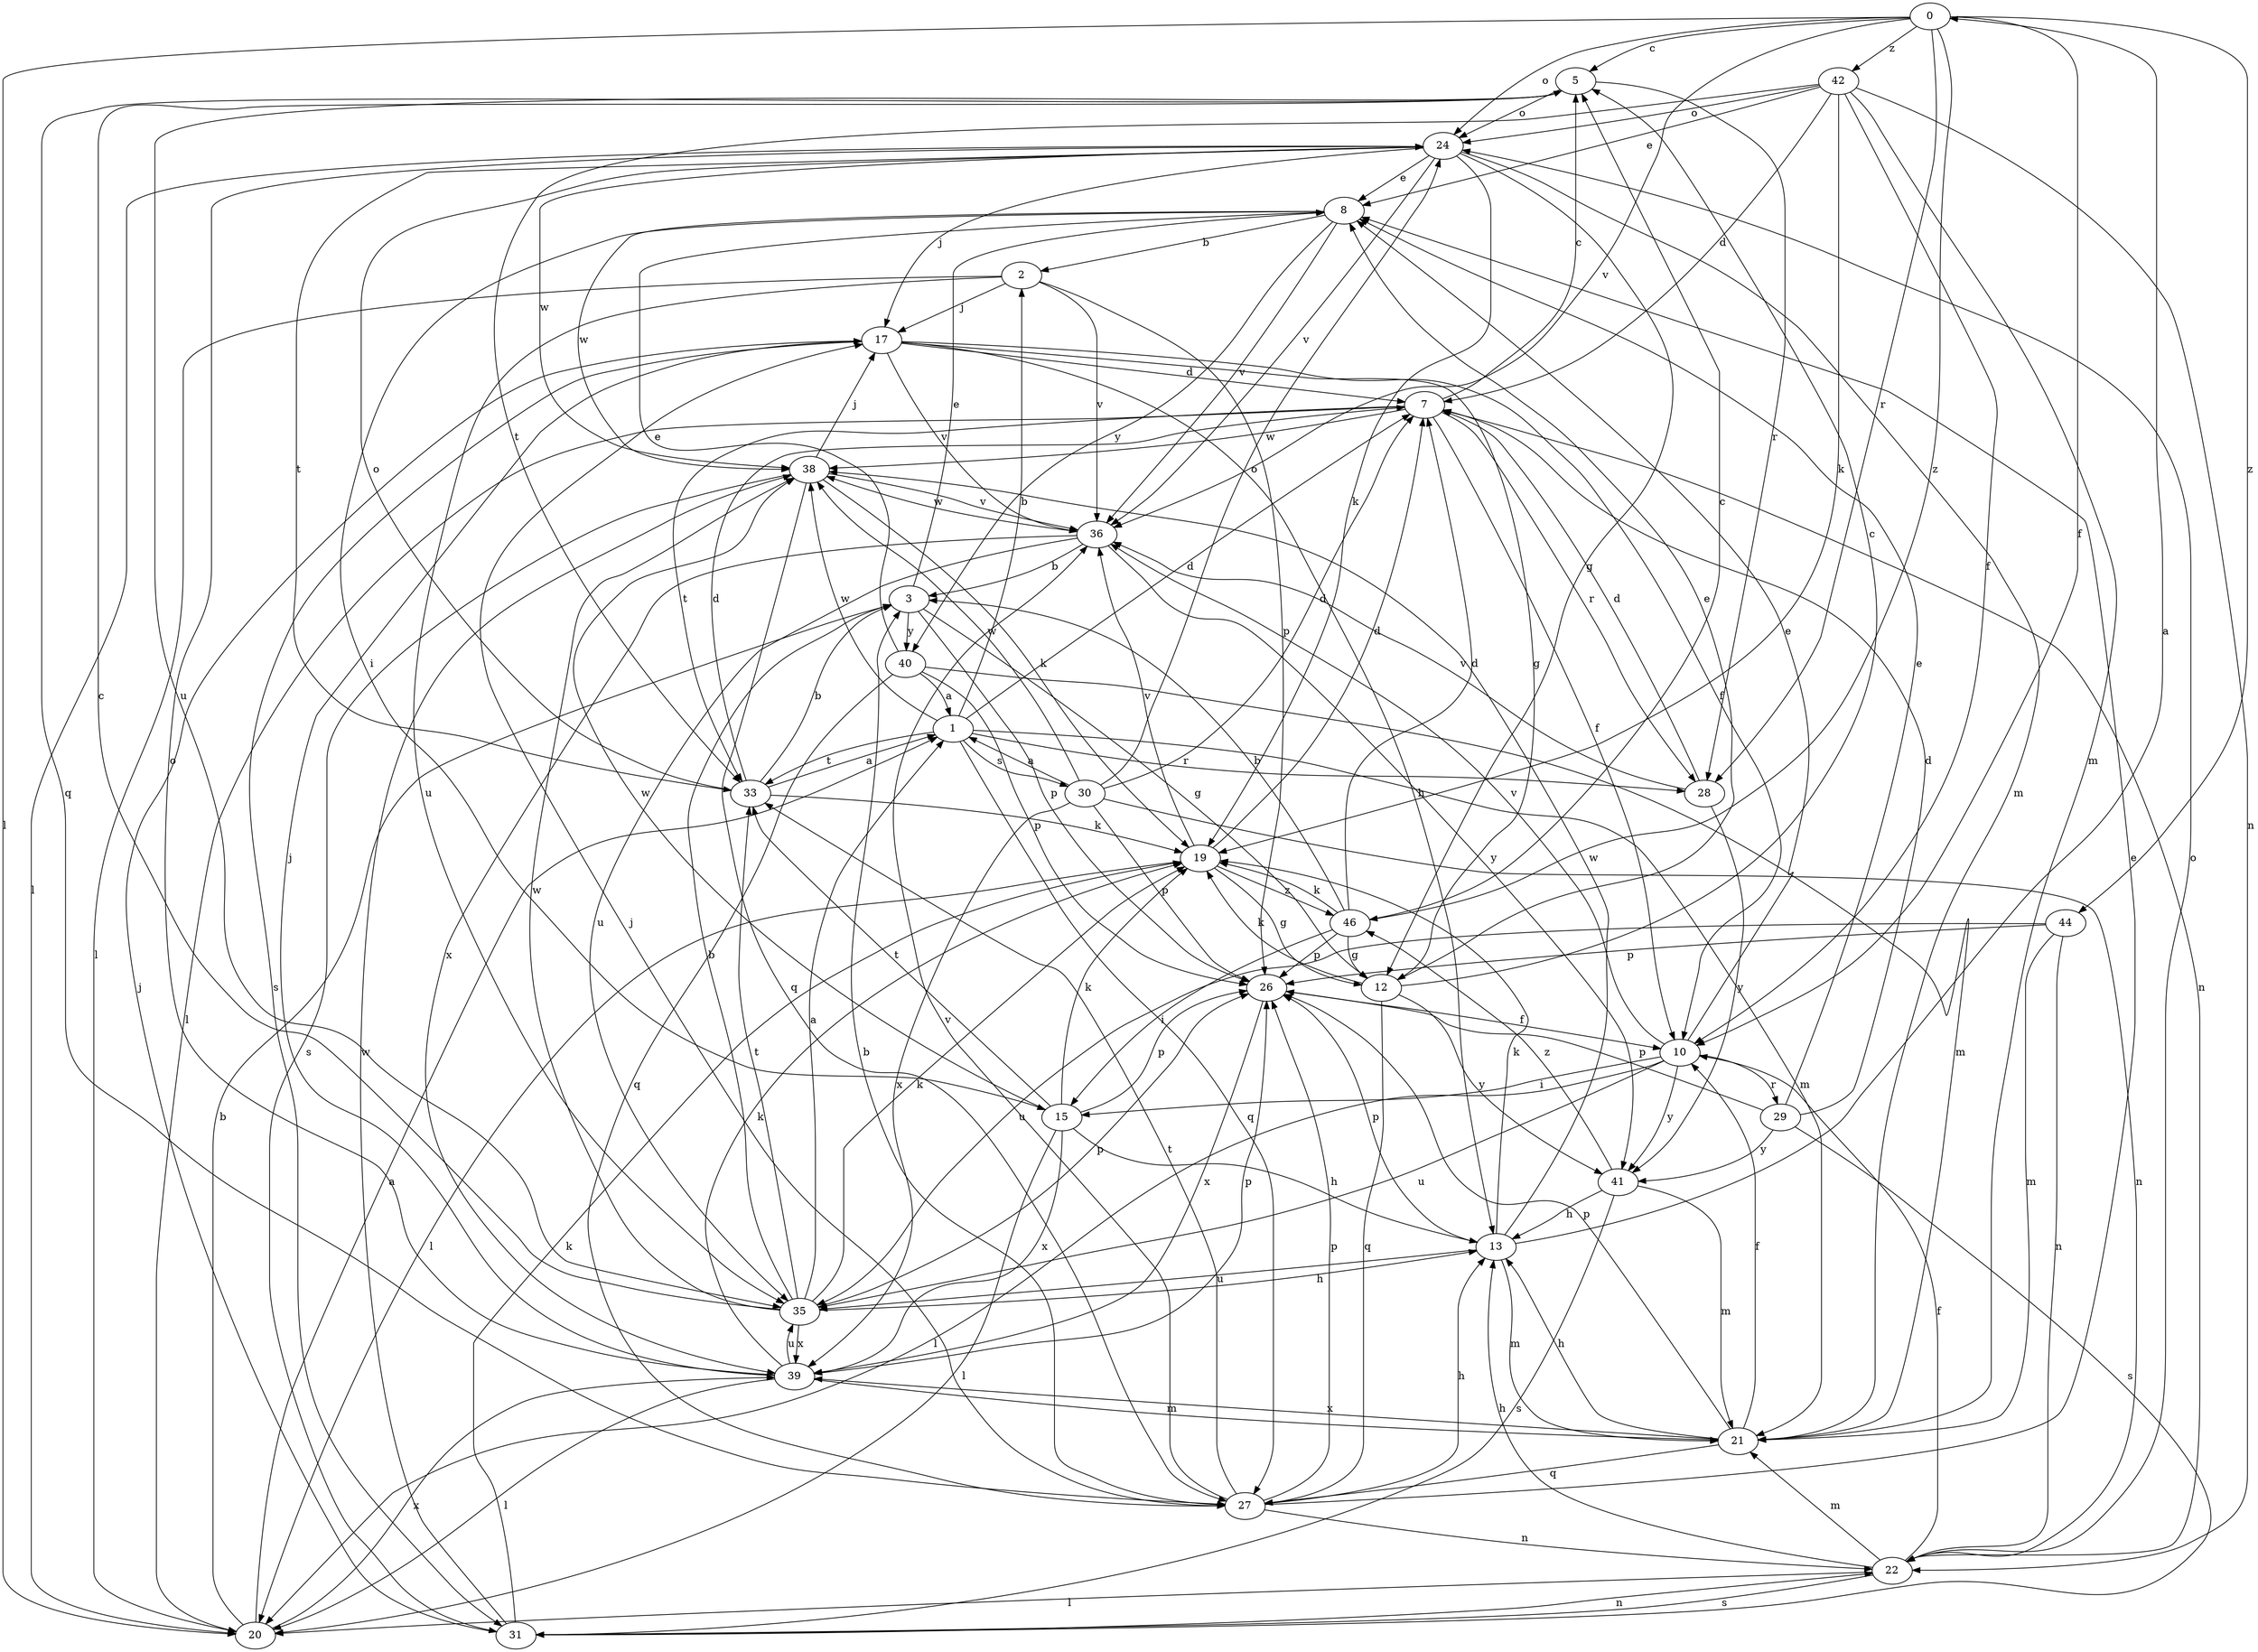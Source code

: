 strict digraph  {
0;
1;
2;
3;
5;
7;
8;
10;
12;
13;
15;
17;
19;
20;
21;
22;
24;
26;
27;
28;
29;
30;
31;
33;
35;
36;
38;
39;
40;
41;
42;
44;
46;
0 -> 5  [label=c];
0 -> 10  [label=f];
0 -> 20  [label=l];
0 -> 24  [label=o];
0 -> 28  [label=r];
0 -> 36  [label=v];
0 -> 42  [label=z];
0 -> 44  [label=z];
0 -> 46  [label=z];
1 -> 2  [label=b];
1 -> 7  [label=d];
1 -> 21  [label=m];
1 -> 27  [label=q];
1 -> 28  [label=r];
1 -> 30  [label=s];
1 -> 33  [label=t];
1 -> 38  [label=w];
2 -> 17  [label=j];
2 -> 20  [label=l];
2 -> 26  [label=p];
2 -> 35  [label=u];
2 -> 36  [label=v];
3 -> 8  [label=e];
3 -> 12  [label=g];
3 -> 26  [label=p];
3 -> 40  [label=y];
5 -> 24  [label=o];
5 -> 27  [label=q];
5 -> 28  [label=r];
5 -> 35  [label=u];
7 -> 5  [label=c];
7 -> 10  [label=f];
7 -> 20  [label=l];
7 -> 22  [label=n];
7 -> 28  [label=r];
7 -> 33  [label=t];
7 -> 38  [label=w];
8 -> 2  [label=b];
8 -> 15  [label=i];
8 -> 36  [label=v];
8 -> 38  [label=w];
8 -> 40  [label=y];
10 -> 8  [label=e];
10 -> 15  [label=i];
10 -> 20  [label=l];
10 -> 29  [label=r];
10 -> 35  [label=u];
10 -> 36  [label=v];
10 -> 41  [label=y];
12 -> 5  [label=c];
12 -> 8  [label=e];
12 -> 19  [label=k];
12 -> 27  [label=q];
12 -> 41  [label=y];
13 -> 0  [label=a];
13 -> 19  [label=k];
13 -> 21  [label=m];
13 -> 26  [label=p];
13 -> 35  [label=u];
13 -> 38  [label=w];
15 -> 13  [label=h];
15 -> 19  [label=k];
15 -> 20  [label=l];
15 -> 26  [label=p];
15 -> 33  [label=t];
15 -> 38  [label=w];
15 -> 39  [label=x];
17 -> 7  [label=d];
17 -> 10  [label=f];
17 -> 12  [label=g];
17 -> 13  [label=h];
17 -> 31  [label=s];
17 -> 36  [label=v];
19 -> 7  [label=d];
19 -> 12  [label=g];
19 -> 20  [label=l];
19 -> 36  [label=v];
19 -> 46  [label=z];
20 -> 1  [label=a];
20 -> 3  [label=b];
20 -> 39  [label=x];
21 -> 10  [label=f];
21 -> 13  [label=h];
21 -> 26  [label=p];
21 -> 27  [label=q];
21 -> 39  [label=x];
22 -> 10  [label=f];
22 -> 13  [label=h];
22 -> 20  [label=l];
22 -> 21  [label=m];
22 -> 24  [label=o];
22 -> 31  [label=s];
24 -> 8  [label=e];
24 -> 12  [label=g];
24 -> 17  [label=j];
24 -> 19  [label=k];
24 -> 20  [label=l];
24 -> 21  [label=m];
24 -> 33  [label=t];
24 -> 36  [label=v];
24 -> 38  [label=w];
26 -> 10  [label=f];
26 -> 39  [label=x];
27 -> 3  [label=b];
27 -> 8  [label=e];
27 -> 13  [label=h];
27 -> 17  [label=j];
27 -> 22  [label=n];
27 -> 26  [label=p];
27 -> 33  [label=t];
27 -> 36  [label=v];
28 -> 7  [label=d];
28 -> 36  [label=v];
28 -> 41  [label=y];
29 -> 7  [label=d];
29 -> 8  [label=e];
29 -> 26  [label=p];
29 -> 31  [label=s];
29 -> 41  [label=y];
30 -> 1  [label=a];
30 -> 7  [label=d];
30 -> 22  [label=n];
30 -> 24  [label=o];
30 -> 26  [label=p];
30 -> 38  [label=w];
30 -> 39  [label=x];
31 -> 17  [label=j];
31 -> 19  [label=k];
31 -> 22  [label=n];
31 -> 38  [label=w];
33 -> 1  [label=a];
33 -> 3  [label=b];
33 -> 7  [label=d];
33 -> 19  [label=k];
33 -> 24  [label=o];
35 -> 1  [label=a];
35 -> 3  [label=b];
35 -> 5  [label=c];
35 -> 13  [label=h];
35 -> 19  [label=k];
35 -> 26  [label=p];
35 -> 33  [label=t];
35 -> 38  [label=w];
35 -> 39  [label=x];
36 -> 3  [label=b];
36 -> 35  [label=u];
36 -> 38  [label=w];
36 -> 39  [label=x];
36 -> 41  [label=y];
38 -> 17  [label=j];
38 -> 19  [label=k];
38 -> 27  [label=q];
38 -> 31  [label=s];
38 -> 36  [label=v];
39 -> 17  [label=j];
39 -> 19  [label=k];
39 -> 20  [label=l];
39 -> 21  [label=m];
39 -> 24  [label=o];
39 -> 26  [label=p];
39 -> 35  [label=u];
40 -> 1  [label=a];
40 -> 8  [label=e];
40 -> 21  [label=m];
40 -> 26  [label=p];
40 -> 27  [label=q];
41 -> 13  [label=h];
41 -> 21  [label=m];
41 -> 31  [label=s];
41 -> 46  [label=z];
42 -> 7  [label=d];
42 -> 8  [label=e];
42 -> 10  [label=f];
42 -> 19  [label=k];
42 -> 21  [label=m];
42 -> 22  [label=n];
42 -> 24  [label=o];
42 -> 33  [label=t];
44 -> 21  [label=m];
44 -> 22  [label=n];
44 -> 26  [label=p];
44 -> 35  [label=u];
46 -> 3  [label=b];
46 -> 5  [label=c];
46 -> 7  [label=d];
46 -> 12  [label=g];
46 -> 15  [label=i];
46 -> 19  [label=k];
46 -> 26  [label=p];
}
